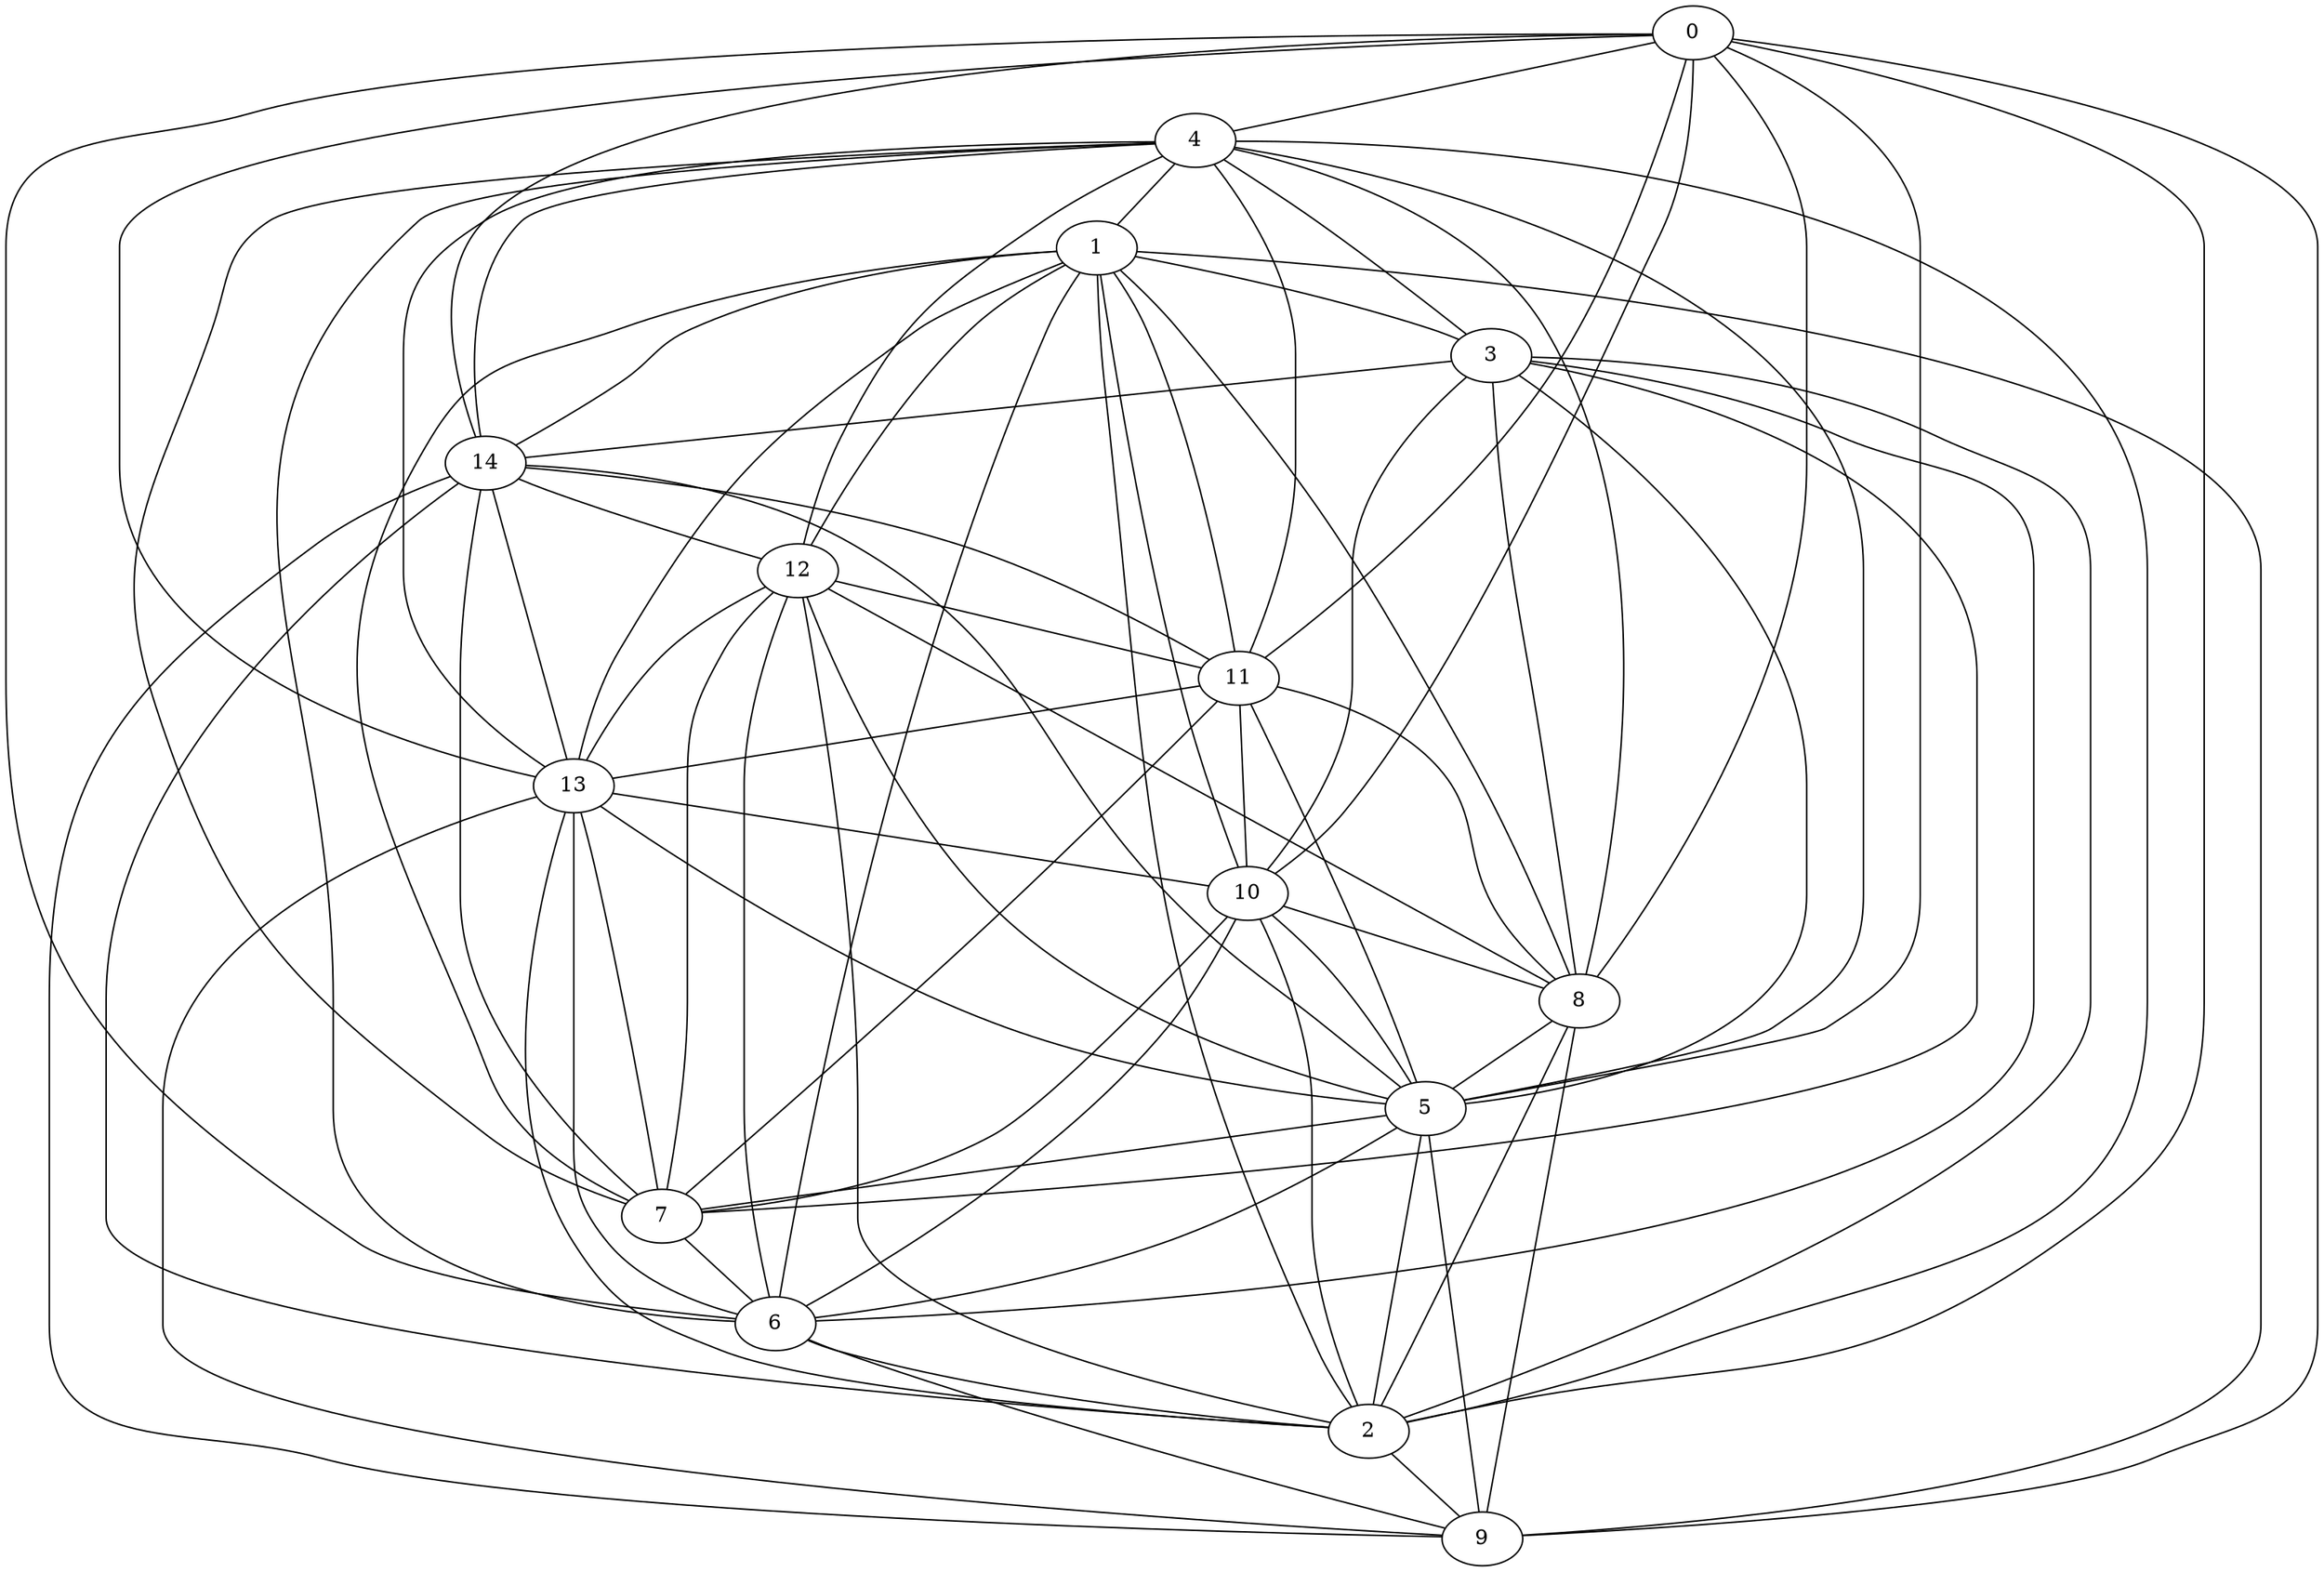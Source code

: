 graph G {
0;
1;
2;
3;
4;
5;
6;
7;
8;
9;
10;
11;
12;
13;
14;
14--9 ;
9--0 ;
13--14 ;
14--0 ;
12--1 ;
14--2 ;
4--5 ;
10--2 ;
1--11 ;
5--0 ;
6--9 ;
4--12 ;
6--2 ;
4--6 ;
10--0 ;
13--9 ;
2--12 ;
8--5 ;
10--11 ;
1--10 ;
2--3 ;
5--14 ;
6--5 ;
13--10 ;
13--5 ;
1--8 ;
13--12 ;
5--3 ;
1--13 ;
2--9 ;
14--11 ;
2--1 ;
12--7 ;
5--12 ;
5--2 ;
14--12 ;
8--0 ;
7--13 ;
11--8 ;
4--13 ;
13--0 ;
11--4 ;
1--9 ;
2--4 ;
3--4 ;
7--10 ;
7--11 ;
6--1 ;
11--0 ;
10--6 ;
5--7 ;
12--6 ;
2--8 ;
7--14 ;
4--1 ;
1--7 ;
3--10 ;
13--6 ;
7--4 ;
10--8 ;
3--8 ;
4--8 ;
3--14 ;
9--8 ;
11--5 ;
1--3 ;
7--6 ;
7--3 ;
14--4 ;
8--12 ;
5--9 ;
2--0 ;
11--13 ;
6--0 ;
2--13 ;
6--3 ;
14--1 ;
0--4 ;
10--5 ;
12--11 ;
}
